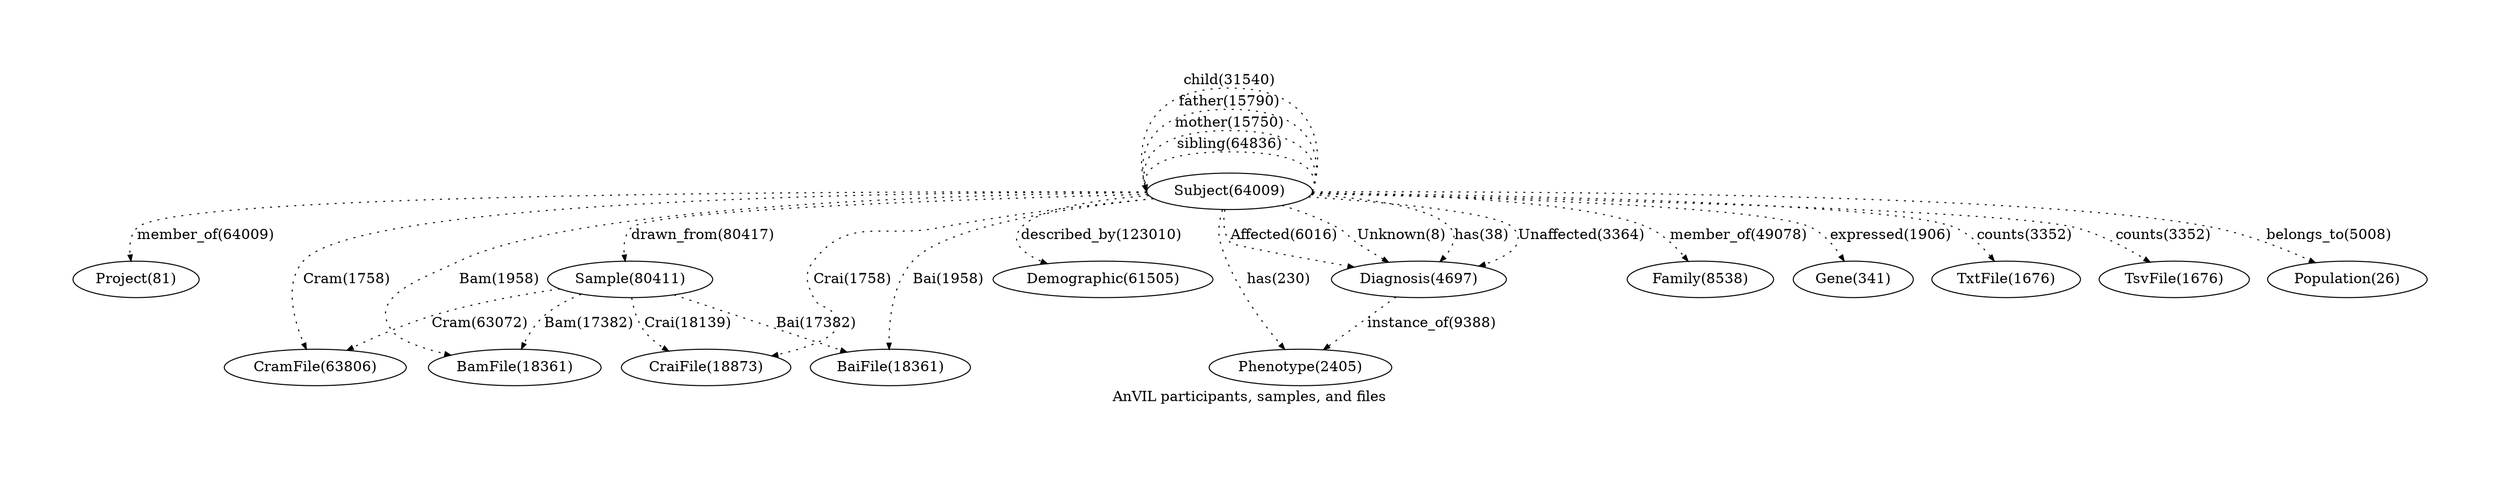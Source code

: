 digraph "" {
	graph [bb="0,0,1964.3,309",
		label="AnVIL participants, samples, and files",
		pad=1,
		scale=3,
		size="40,40"
	];
	node [label="\N"];
	edge [arrowsize=0.6,
		style=dotted
	];
	Project	 [height=0.5,
		label="Project(81)",
		pos="51.345,105",
		width=1.4263];
	Subject	 [height=0.5,
		label="Subject(64009)",
		pos="960.35,192",
		width=1.8596];
	Subject -> Project	 [label="member_of(64009)",
		labeldistance=0,
		lp="106.85,148.5",
		pos="e,46.151,122.93 893.34,190.56 685.87,185.96 67.047,171 52.345,156 46.44,149.98 44.791,141.37 45.049,132.94"];
	Subject:e -> Subject:w	 [label="sibling(64836)",
		labeldistance=0,
		lp="960.35,238.5",
		pos="e,893.35,192 1027.3,192 1031.8,205 1031.8,231 960.35,231 904.53,231 892.32,215.13 891.77,201.99"];
	Subject:e -> Subject:w	 [label="mother(15750)",
		labeldistance=0,
		lp="960.35,259.5",
		pos="e,893.35,192 1027.3,192 1034,212 1034,252 960.35,252 897.3,252 888.19,222.73 891.06,201.74"];
	Subject:e -> Subject:w	 [label="father(15790)",
		labeldistance=0,
		lp="960.35,280.5",
		pos="e,893.35,192 1027.3,192 1036.3,219 1036.3,273 960.35,273 892.71,273 885.31,230.17 890.82,201.72"];
	Subject:e -> Subject:w	 [label="child(31540)",
		labeldistance=0,
		lp="960.35,301.5",
		pos="e,893.35,192 1027.3,192 1038.5,226 1038.5,294 960.35,294 889.18,294 882.78,237.67 890.65,201.91"];
	Sample	 [height=0.5,
		label="Sample(80411)",
		pos="464.35,105",
		width=1.8596];
	Subject -> Sample	 [label="drawn_from(80417)",
		labeldistance=0,
		lp="522.35,148.5",
		pos="e,459.16,123.33 893.91,189.52 762.31,184.28 479.87,171.32 465.35,156 459.69,150.04 458,141.69 458.15,133.48"];
	CramFile	 [height=0.5,
		label="CramFile(63806)",
		pos="202.35,18",
		width=2.0582];
	Subject -> CramFile	 [label="Cram(1758)",
		labeldistance=0,
		lp="228.85,105",
		pos="e,194,36.277 893.36,191.26 714.92,188.55 238.58,176.36 194.35,123 176.76,101.79 182.65,69.166 190.47,45.915"];
	CraiFile	 [height=0.5,
		label="CraiFile(18873)",
		pos="527.35,18",
		width=1.9318];
	Subject -> CraiFile	 [label="Crai(1758)",
		labeldistance=0,
		lp="649.35,105",
		pos="e,579.44,30.019 897.97,185.18 849.89,179.29 781.93,169.57 723.35,156 675.69,144.96 647.29,162.44 618.35,123 608.88,110.1 613.42,\
102.22 618.35,87 621.38,77.61 628.31,78.39 631.35,69 633.4,62.657 635.21,59.431 631.35,54 625.73,46.111 608.25,38.825 589.19,32.901"];
	Demographic	 [height=0.5,
		label="Demographic(61505)",
		pos="855.35,105",
		width=2.4734];
	Subject -> Demographic	 [label="described_by(123010)",
		labeldistance=0,
		lp="850.35,148.5",
		pos="e,810.08,120.59 895.7,186.94 852.45,182.06 801.04,172.84 787.35,156 777.77,144.23 786.86,133.69 801.16,125.28"];
	Phenotype	 [height=0.5,
		label="Phenotype(2405)",
		pos="1023.3,18",
		width=2.0401];
	Subject -> Phenotype	 [label="has(230)",
		labeldistance=0,
		lp="998.85,105",
		pos="e,1008.8,35.771 953.31,173.89 950.45,164.06 948.43,151.76 951.35,141 961.27,104.42 985.09,67.573 1002.6,43.88"];
	Diagnosis	 [height=0.5,
		label="Diagnosis(4697)",
		pos="1118.3,105",
		width=1.9859];
	Subject -> Diagnosis	 [label="has(38)",
		labeldistance=0,
		lp="1168.3,148.5",
		pos="e,1136.5,122.71 1025.8,187.74 1072.1,183.21 1128.5,174.07 1143.3,156 1149.5,148.57 1147.3,139.41 1142.3,130.9"];
	Subject -> Diagnosis	 [label="Unaffected(3364)",
		labeldistance=0,
		lp="1248.3,148.5",
		pos="e,1164.9,118.71 1024.2,186.39 1089.3,180 1182.4,168.78 1193.3,156 1204.8,142.7 1192.1,131.32 1174.1,122.71"];
	Subject -> Diagnosis	 [label="Affected(6016)",
		labeldistance=0,
		lp="1004.8,148.5",
		pos="e,1063.8,116.69 955.56,173.59 953.94,162.95 954.08,149.93 961.35,141 962.92,139.07 1011.3,128.15 1054,118.83"];
	Subject -> Diagnosis	 [label="Unknown(8)",
		labeldistance=0,
		lp="1103.3,148.5",
		pos="e,1093.8,121.95 1001.8,177.8 1016.9,171.93 1033.8,164.49 1048.3,156 1057.6,150.58 1058.7,147.44 1067.3,141 1073.1,136.73 1079.2,\
132.27 1085.2,128.01"];
	Family	 [height=0.5,
		label="Family(8538)",
		pos="1353.3,105",
		width=1.679];
	Subject -> Family	 [label="member_of(49078)",
		labeldistance=0,
		lp="1377.8,148.5",
		pos="e,1340.8,122.78 1027.2,190.22 1112.7,187.06 1255.2,178.49 1302.3,156 1314.5,150.19 1325.5,140.22 1334.1,130.64"];
	Gene	 [height=0.5,
		label="Gene(341)",
		pos="1481.3,105",
		width=1.3721];
	Subject -> Gene	 [label="expressed(1906)",
		labeldistance=0,
		lp="1502.8,148.5",
		pos="e,1470.9,122.64 1027.1,189.73 1149.5,185.17 1400.6,173.77 1436.3,156 1447.7,150.35 1457.5,140.45 1465,130.86"];
	BamFile	 [height=0.5,
		label="BamFile(18361)",
		pos="368.35,18",
		width=1.9679];
	Subject -> BamFile	 [label="Bam(1958)",
		labeldistance=0,
		lp="356.35,105",
		pos="e,316.18,30.241 893.46,191.04 750.74,187.98 421.46,175.3 324.35,123 288.82,103.87 241.99,86.903 265.35,54 270.83,46.272 287.76,39.085 \
306.36,33.198"];
	BaiFile	 [height=0.5,
		label="BaiFile(18361)",
		pos="682.35,18",
		width=1.8415];
	Subject -> BaiFile	 [label="Bai(1958)",
		labeldistance=0,
		lp="728.85,105",
		pos="e,680.49,36.075 899.82,184.28 831.03,174.14 725.07,153.91 700.35,123 683.09,101.43 679.84,69.291 680.13,46.256"];
	TxtFile	 [height=0.5,
		label="TxtFile(1676)",
		pos="1610.3,105",
		width=1.7151];
	Subject -> TxtFile	 [label="counts(3352)",
		labeldistance=0,
		lp="1613.3,148.5",
		pos="e,1596.2,122.77 1027,190.42 1171.8,186.62 1505.8,175.82 1553.3,156 1566.9,150.34 1579.4,140.03 1589.2,130.15"];
	TsvFile	 [height=0.5,
		label="TsvFile(1676)",
		pos="1753.3,105",
		width=1.7512];
	Subject -> TsvFile	 [label="counts(3352)",
		labeldistance=0,
		lp="1729.3,148.5",
		pos="e,1728.5,121.58 1027,190.14 1189,185.39 1594.9,172.05 1654.3,156 1677.4,149.76 1701.3,137.64 1719.9,126.78"];
	Population	 [height=0.5,
		label="Population(26)",
		pos="1899.3,105",
		width=1.8054];
	Subject -> Population	 [label="belongs_to(5008)",
		labeldistance=0,
		lp="1866.8,148.5",
		pos="e,1867.9,120.84 1027.2,190.3 1208.2,185.52 1698.7,171.3 1770.3,156 1801,149.44 1833.9,136.34 1858.8,125.06"];
	Sample -> CramFile	 [label="Cram(63072)",
		labeldistance=0,
		lp="341.35,61.5",
		pos="e,230.67,34.694 406.74,95.705 375.6,89.791 336.78,80.971 303.35,69 281.41,61.148 258.13,49.626 239.45,39.519"];
	Sample -> CraiFile	 [label="Crai(18139)",
		labeldistance=0,
		lp="509.85,61.5",
		pos="e,495.95,34.153 465.02,86.731 466.16,76.391 468.91,63.641 475.35,54 478.71,48.969 483.03,44.437 487.74,40.421"];
	Sample -> BamFile	 [label="Bam(17382)",
		labeldistance=0,
		lp="429.85,61.5",
		pos="e,374.41,36.251 425.17,90.21 414.26,84.748 403.03,77.712 394.35,69 387.79,62.422 382.56,53.852 378.55,45.62"];
	Sample -> BaiFile	 [label="Bai(17382)",
		labeldistance=0,
		lp="619.35,61.5",
		pos="e,644.99,32.906 501.82,90.044 538.82,75.278 595.51,52.655 635.47,36.707"];
	Diagnosis -> Phenotype	 [label="instance_of(9388)",
		labeldistance=0,
		lp="1128.3,61.5",
		pos="e,1042.5,35.58 1099.1,87.394 1085.1,74.541 1065.9,56.945 1050.3,42.688"];
}
